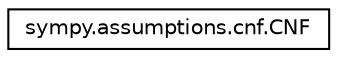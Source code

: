 digraph "Graphical Class Hierarchy"
{
 // LATEX_PDF_SIZE
  edge [fontname="Helvetica",fontsize="10",labelfontname="Helvetica",labelfontsize="10"];
  node [fontname="Helvetica",fontsize="10",shape=record];
  rankdir="LR";
  Node0 [label="sympy.assumptions.cnf.CNF",height=0.2,width=0.4,color="black", fillcolor="white", style="filled",URL="$classsympy_1_1assumptions_1_1cnf_1_1CNF.html",tooltip=" "];
}
